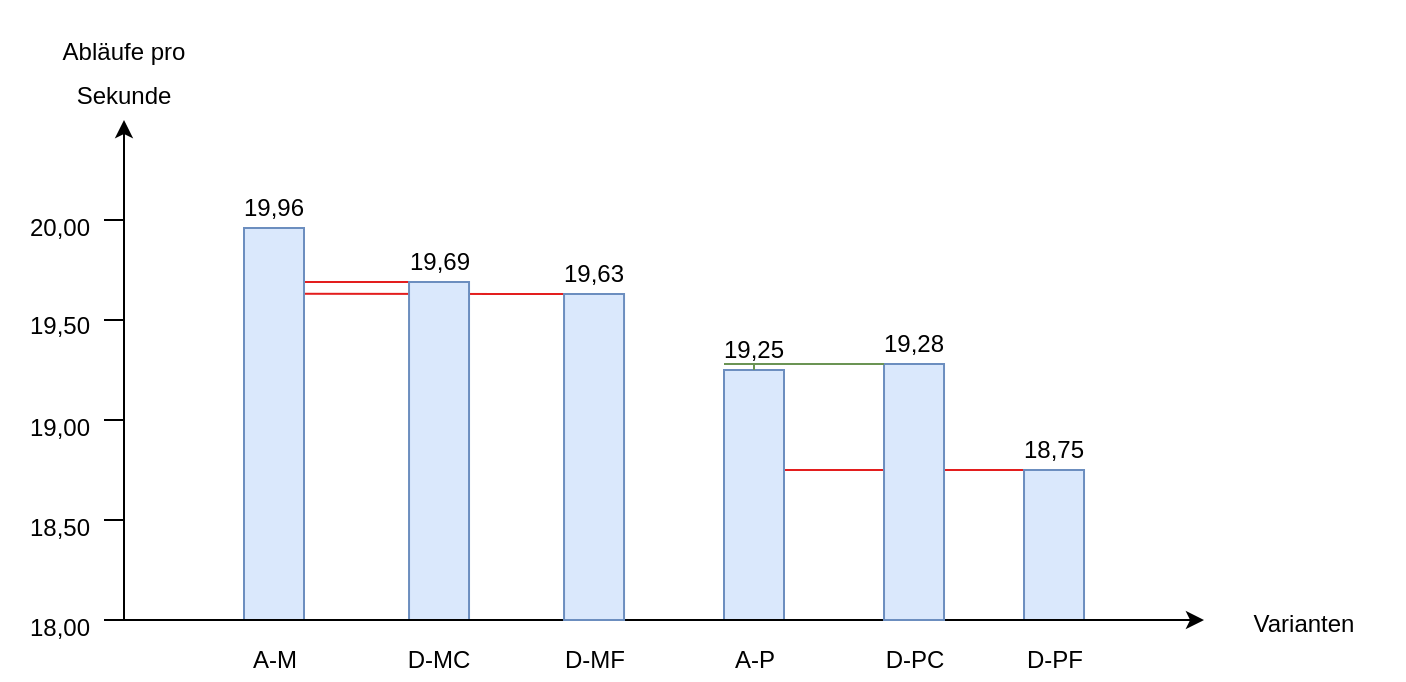 <mxfile version="16.5.1" type="device"><diagram id="vCOk7OmySpCUNoPw87cb" name="Seite-1"><mxGraphModel dx="760" dy="707" grid="1" gridSize="10" guides="1" tooltips="1" connect="1" arrows="1" fold="1" page="1" pageScale="1" pageWidth="827" pageHeight="1169" math="0" shadow="0"><root><mxCell id="0"/><mxCell id="1" parent="0"/><mxCell id="W3WjwvVRYKKNo5K09ftn-21" value="Abläufe pro" style="text;strokeColor=none;fillColor=none;align=center;verticalAlign=middle;rounded=0;" parent="1" vertex="1"><mxGeometry x="70" y="130" width="100" height="50" as="geometry"/></mxCell><mxCell id="W3WjwvVRYKKNo5K09ftn-39" value="Sekunde" style="text;strokeColor=none;fillColor=none;align=center;verticalAlign=middle;rounded=0;" parent="1" vertex="1"><mxGeometry x="70" y="152" width="100" height="50" as="geometry"/></mxCell><mxCell id="W3WjwvVRYKKNo5K09ftn-28" value="18,50" style="text;html=1;strokeColor=none;fillColor=none;align=center;verticalAlign=middle;whiteSpace=wrap;rounded=0;" parent="1" vertex="1"><mxGeometry x="58" y="384" width="60" height="20" as="geometry"/></mxCell><mxCell id="W3WjwvVRYKKNo5K09ftn-29" value="19,00" style="text;html=1;strokeColor=none;fillColor=none;align=center;verticalAlign=middle;whiteSpace=wrap;rounded=0;" parent="1" vertex="1"><mxGeometry x="58" y="334" width="60" height="20" as="geometry"/></mxCell><mxCell id="W3WjwvVRYKKNo5K09ftn-30" value="19,50" style="text;html=1;strokeColor=none;fillColor=none;align=center;verticalAlign=middle;whiteSpace=wrap;rounded=0;" parent="1" vertex="1"><mxGeometry x="58" y="283" width="60" height="20" as="geometry"/></mxCell><mxCell id="W3WjwvVRYKKNo5K09ftn-31" value="20,00" style="text;html=1;strokeColor=none;fillColor=none;align=center;verticalAlign=middle;whiteSpace=wrap;rounded=0;" parent="1" vertex="1"><mxGeometry x="58" y="234" width="60" height="20" as="geometry"/></mxCell><mxCell id="W3WjwvVRYKKNo5K09ftn-46" value="" style="endArrow=none;html=1;rounded=0;entryX=0;entryY=0;entryDx=0;entryDy=0;fillColor=#f8cecc;strokeColor=#E31E1E;exitX=0.667;exitY=0.168;exitDx=0;exitDy=0;exitPerimeter=0;" parent="1" target="W3WjwvVRYKKNo5K09ftn-47" edge="1" source="W3WjwvVRYKKNo5K09ftn-3"><mxGeometry width="50" height="50" relative="1" as="geometry"><mxPoint x="190" y="195" as="sourcePoint"/><mxPoint x="232.52" y="130" as="targetPoint"/></mxGeometry></mxCell><mxCell id="W3WjwvVRYKKNo5K09ftn-41" value="" style="endArrow=none;html=1;rounded=0;entryX=0;entryY=0;entryDx=0;entryDy=0;exitX=0.5;exitY=0.138;exitDx=0;exitDy=0;exitPerimeter=0;fillColor=#f8cecc;strokeColor=#E31E1E;" parent="1" source="W3WjwvVRYKKNo5K09ftn-3" target="W3WjwvVRYKKNo5K09ftn-4" edge="1"><mxGeometry width="50" height="50" relative="1" as="geometry"><mxPoint x="280.0" y="225.968" as="sourcePoint"/><mxPoint x="460.02" y="205" as="targetPoint"/></mxGeometry></mxCell><mxCell id="W3WjwvVRYKKNo5K09ftn-43" value="" style="endArrow=none;html=1;rounded=0;entryX=0;entryY=0;entryDx=0;entryDy=0;fillColor=#f8cecc;strokeColor=#E31E1E;exitX=0.667;exitY=0.4;exitDx=0;exitDy=0;exitPerimeter=0;" parent="1" target="W3WjwvVRYKKNo5K09ftn-7" edge="1" source="W3WjwvVRYKKNo5K09ftn-6"><mxGeometry width="50" height="50" relative="1" as="geometry"><mxPoint x="440" y="310" as="sourcePoint"/><mxPoint x="675.01" y="309" as="targetPoint"/></mxGeometry></mxCell><mxCell id="W3WjwvVRYKKNo5K09ftn-1" value="" style="endArrow=classic;html=1;rounded=0;strokeColor=#000000;" parent="1" edge="1"><mxGeometry width="50" height="50" relative="1" as="geometry"><mxPoint x="120" y="440" as="sourcePoint"/><mxPoint x="120" y="190" as="targetPoint"/></mxGeometry></mxCell><mxCell id="W3WjwvVRYKKNo5K09ftn-3" value="" style="rounded=0;whiteSpace=wrap;html=1;rotation=0;fillColor=#dae8fc;strokeColor=#6c8ebf;" parent="1" vertex="1"><mxGeometry x="180" y="244" width="30" height="196" as="geometry"/></mxCell><mxCell id="W3WjwvVRYKKNo5K09ftn-4" value="" style="rounded=0;whiteSpace=wrap;html=1;rotation=0;fillColor=#dae8fc;strokeColor=#6c8ebf;" parent="1" vertex="1"><mxGeometry x="262.52" y="271" width="30" height="169" as="geometry"/></mxCell><mxCell id="W3WjwvVRYKKNo5K09ftn-6" value="" style="rounded=0;whiteSpace=wrap;html=1;rotation=0;fillColor=#dae8fc;strokeColor=#6c8ebf;" parent="1" vertex="1"><mxGeometry x="420" y="315" width="30" height="125" as="geometry"/></mxCell><mxCell id="W3WjwvVRYKKNo5K09ftn-7" value="" style="rounded=0;whiteSpace=wrap;html=1;rotation=0;fillColor=#dae8fc;strokeColor=#6c8ebf;" parent="1" vertex="1"><mxGeometry x="570.01" y="365" width="30" height="75" as="geometry"/></mxCell><mxCell id="W3WjwvVRYKKNo5K09ftn-8" value="19,96" style="text;html=1;strokeColor=none;fillColor=none;align=center;verticalAlign=middle;whiteSpace=wrap;rounded=0;" parent="1" vertex="1"><mxGeometry x="165" y="224" width="60" height="20" as="geometry"/></mxCell><mxCell id="W3WjwvVRYKKNo5K09ftn-9" value="19,69" style="text;html=1;strokeColor=none;fillColor=none;align=center;verticalAlign=middle;whiteSpace=wrap;rounded=0;" parent="1" vertex="1"><mxGeometry x="247.52" y="251" width="60" height="20" as="geometry"/></mxCell><mxCell id="W3WjwvVRYKKNo5K09ftn-12" value="18,75" style="text;html=1;strokeColor=none;fillColor=none;align=center;verticalAlign=middle;whiteSpace=wrap;rounded=0;" parent="1" vertex="1"><mxGeometry x="555.01" y="345" width="60" height="20" as="geometry"/></mxCell><mxCell id="W3WjwvVRYKKNo5K09ftn-13" value="D-PF" style="text;html=1;strokeColor=none;fillColor=none;align=center;verticalAlign=middle;whiteSpace=wrap;rounded=0;" parent="1" vertex="1"><mxGeometry x="537.51" y="450" width="95" height="20" as="geometry"/></mxCell><mxCell id="W3WjwvVRYKKNo5K09ftn-14" value="A-M" style="text;html=1;strokeColor=none;fillColor=none;align=center;verticalAlign=middle;whiteSpace=wrap;rounded=0;" parent="1" vertex="1"><mxGeometry x="147.5" y="450" width="95" height="20" as="geometry"/></mxCell><mxCell id="W3WjwvVRYKKNo5K09ftn-15" value="D-MF" style="text;html=1;strokeColor=none;fillColor=none;align=center;verticalAlign=middle;whiteSpace=wrap;rounded=0;" parent="1" vertex="1"><mxGeometry x="307.52" y="450" width="95" height="20" as="geometry"/></mxCell><mxCell id="W3WjwvVRYKKNo5K09ftn-17" value="A-P" style="text;html=1;strokeColor=none;fillColor=none;align=center;verticalAlign=middle;whiteSpace=wrap;rounded=0;" parent="1" vertex="1"><mxGeometry x="387.5" y="450" width="95" height="20" as="geometry"/></mxCell><mxCell id="W3WjwvVRYKKNo5K09ftn-20" value="Varianten" style="text;html=1;strokeColor=none;fillColor=none;align=center;verticalAlign=middle;whiteSpace=wrap;rounded=0;" parent="1" vertex="1"><mxGeometry x="660" y="427" width="100" height="30" as="geometry"/></mxCell><mxCell id="W3WjwvVRYKKNo5K09ftn-22" value="" style="endArrow=none;html=1;rounded=0;strokeColor=#000000;" parent="1" edge="1"><mxGeometry width="50" height="50" relative="1" as="geometry"><mxPoint x="110" y="390" as="sourcePoint"/><mxPoint x="120" y="390" as="targetPoint"/></mxGeometry></mxCell><mxCell id="W3WjwvVRYKKNo5K09ftn-23" value="" style="endArrow=none;html=1;rounded=0;strokeColor=#000000;" parent="1" edge="1"><mxGeometry width="50" height="50" relative="1" as="geometry"><mxPoint x="110" y="340" as="sourcePoint"/><mxPoint x="120" y="340" as="targetPoint"/></mxGeometry></mxCell><mxCell id="W3WjwvVRYKKNo5K09ftn-24" value="" style="endArrow=none;html=1;rounded=0;strokeColor=#000000;" parent="1" edge="1"><mxGeometry width="50" height="50" relative="1" as="geometry"><mxPoint x="110" y="290" as="sourcePoint"/><mxPoint x="120" y="290" as="targetPoint"/></mxGeometry></mxCell><mxCell id="W3WjwvVRYKKNo5K09ftn-25" value="" style="endArrow=none;html=1;rounded=0;strokeColor=#000000;" parent="1" edge="1"><mxGeometry width="50" height="50" relative="1" as="geometry"><mxPoint x="110" y="240" as="sourcePoint"/><mxPoint x="120" y="240" as="targetPoint"/></mxGeometry></mxCell><mxCell id="W3WjwvVRYKKNo5K09ftn-2" value="" style="endArrow=classic;html=1;rounded=0;endFill=1;strokeColor=#000000;" parent="1" edge="1"><mxGeometry width="50" height="50" relative="1" as="geometry"><mxPoint x="120" y="440" as="sourcePoint"/><mxPoint x="660" y="440" as="targetPoint"/></mxGeometry></mxCell><mxCell id="W3WjwvVRYKKNo5K09ftn-47" value="" style="rounded=0;whiteSpace=wrap;html=1;rotation=0;fillColor=#dae8fc;strokeColor=#6c8ebf;" parent="1" vertex="1"><mxGeometry x="340.02" y="277" width="30" height="163" as="geometry"/></mxCell><mxCell id="W3WjwvVRYKKNo5K09ftn-48" value="19,63" style="text;html=1;strokeColor=none;fillColor=none;align=center;verticalAlign=middle;whiteSpace=wrap;rounded=0;" parent="1" vertex="1"><mxGeometry x="325.02" y="257" width="60" height="20" as="geometry"/></mxCell><mxCell id="W3WjwvVRYKKNo5K09ftn-49" value="D-MC" style="text;html=1;strokeColor=none;fillColor=none;align=center;verticalAlign=middle;whiteSpace=wrap;rounded=0;" parent="1" vertex="1"><mxGeometry x="230.02" y="450" width="95" height="20" as="geometry"/></mxCell><mxCell id="W3WjwvVRYKKNo5K09ftn-53" value="" style="rounded=0;whiteSpace=wrap;html=1;rotation=0;fillColor=#dae8fc;strokeColor=#6c8ebf;" parent="1" vertex="1"><mxGeometry x="500.01" y="312" width="30" height="128" as="geometry"/></mxCell><mxCell id="W3WjwvVRYKKNo5K09ftn-54" value="D-PC" style="text;html=1;strokeColor=none;fillColor=none;align=center;verticalAlign=middle;whiteSpace=wrap;rounded=0;" parent="1" vertex="1"><mxGeometry x="467.51" y="450" width="95" height="20" as="geometry"/></mxCell><mxCell id="W3WjwvVRYKKNo5K09ftn-55" value="19,28" style="text;html=1;strokeColor=none;fillColor=none;align=center;verticalAlign=middle;whiteSpace=wrap;rounded=0;" parent="1" vertex="1"><mxGeometry x="485.01" y="292" width="60" height="20" as="geometry"/></mxCell><mxCell id="W3WjwvVRYKKNo5K09ftn-60" value="" style="endArrow=none;html=1;rounded=0;strokeColor=#6B9454;exitX=0.25;exitY=0.85;exitDx=0;exitDy=0;exitPerimeter=0;entryX=0.25;entryY=1;entryDx=0;entryDy=0;" parent="1" source="W3WjwvVRYKKNo5K09ftn-11" edge="1" target="W3WjwvVRYKKNo5K09ftn-55"><mxGeometry width="50" height="50" relative="1" as="geometry"><mxPoint x="450" y="270" as="sourcePoint"/><mxPoint x="419" y="270" as="targetPoint"/></mxGeometry></mxCell><mxCell id="W3WjwvVRYKKNo5K09ftn-11" value="19,25" style="text;html=1;strokeColor=none;fillColor=none;align=center;verticalAlign=middle;whiteSpace=wrap;rounded=0;" parent="1" vertex="1"><mxGeometry x="405" y="295" width="60" height="20" as="geometry"/></mxCell><mxCell id="Q2kVwcbMhLcmA8eboHZX-1" value="18,00" style="text;html=1;strokeColor=none;fillColor=none;align=center;verticalAlign=middle;whiteSpace=wrap;rounded=0;" vertex="1" parent="1"><mxGeometry x="58" y="434" width="60" height="20" as="geometry"/></mxCell><mxCell id="Q2kVwcbMhLcmA8eboHZX-2" value="" style="endArrow=none;html=1;rounded=0;strokeColor=#000000;" edge="1" parent="1"><mxGeometry width="50" height="50" relative="1" as="geometry"><mxPoint x="110" y="440" as="sourcePoint"/><mxPoint x="120" y="440" as="targetPoint"/></mxGeometry></mxCell><mxCell id="Q2kVwcbMhLcmA8eboHZX-3" value="" style="endArrow=none;html=1;rounded=0;strokeColor=#6B9454;exitX=0.5;exitY=0;exitDx=0;exitDy=0;" edge="1" parent="1" source="W3WjwvVRYKKNo5K09ftn-6"><mxGeometry width="50" height="50" relative="1" as="geometry"><mxPoint x="430" y="322" as="sourcePoint"/><mxPoint x="435" y="312" as="targetPoint"/></mxGeometry></mxCell></root></mxGraphModel></diagram></mxfile>